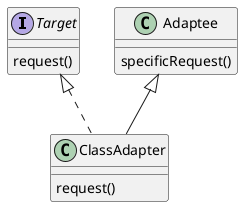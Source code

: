 @startuml

interface Target {
    request()
}
class Adaptee {
    specificRequest()
}
class ClassAdapter extends Adaptee implements Target {
    request()
}

@enduml